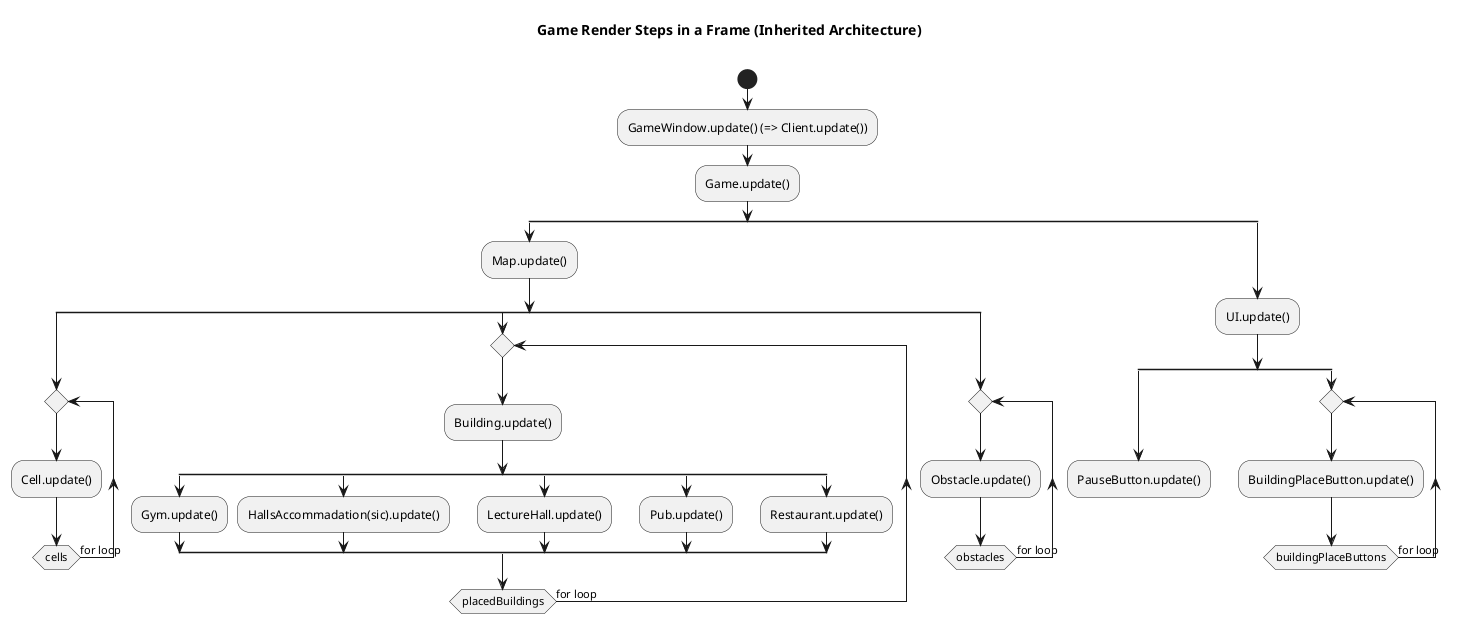 @startuml

title Game Render Steps in a Frame (Inherited Architecture)\n

start
:GameWindow.update() (=> Client.update());
:Game.update();
split
    :Map.update();
    split
        repeat
            :Cell.update();
        repeat while (cells) is (for loop)
        -> end;
        detach
    split again
        repeat
            :Building.update();
            split
                :Gym.update();
            split again
                :HallsAccommadation(sic).update();
            split again
                :LectureHall.update();
            split again
                :Pub.update();
            split again
                :Restaurant.update();
            end split
            repeat while (placedBuildings) is (for loop)
        -> end;
        detach
    split again
        repeat
            :Obstacle.update();
        repeat while (obstacles) is (for loop)
        -> end;
        detach
    end split
split again
    :UI.update();
    split
        :PauseButton.update();
        detach
    split again
        repeat
            :BuildingPlaceButton.update();
            repeat while (buildingPlaceButtons) is (for loop)
        -> end;
        detach
    end split
end split

@enduml
